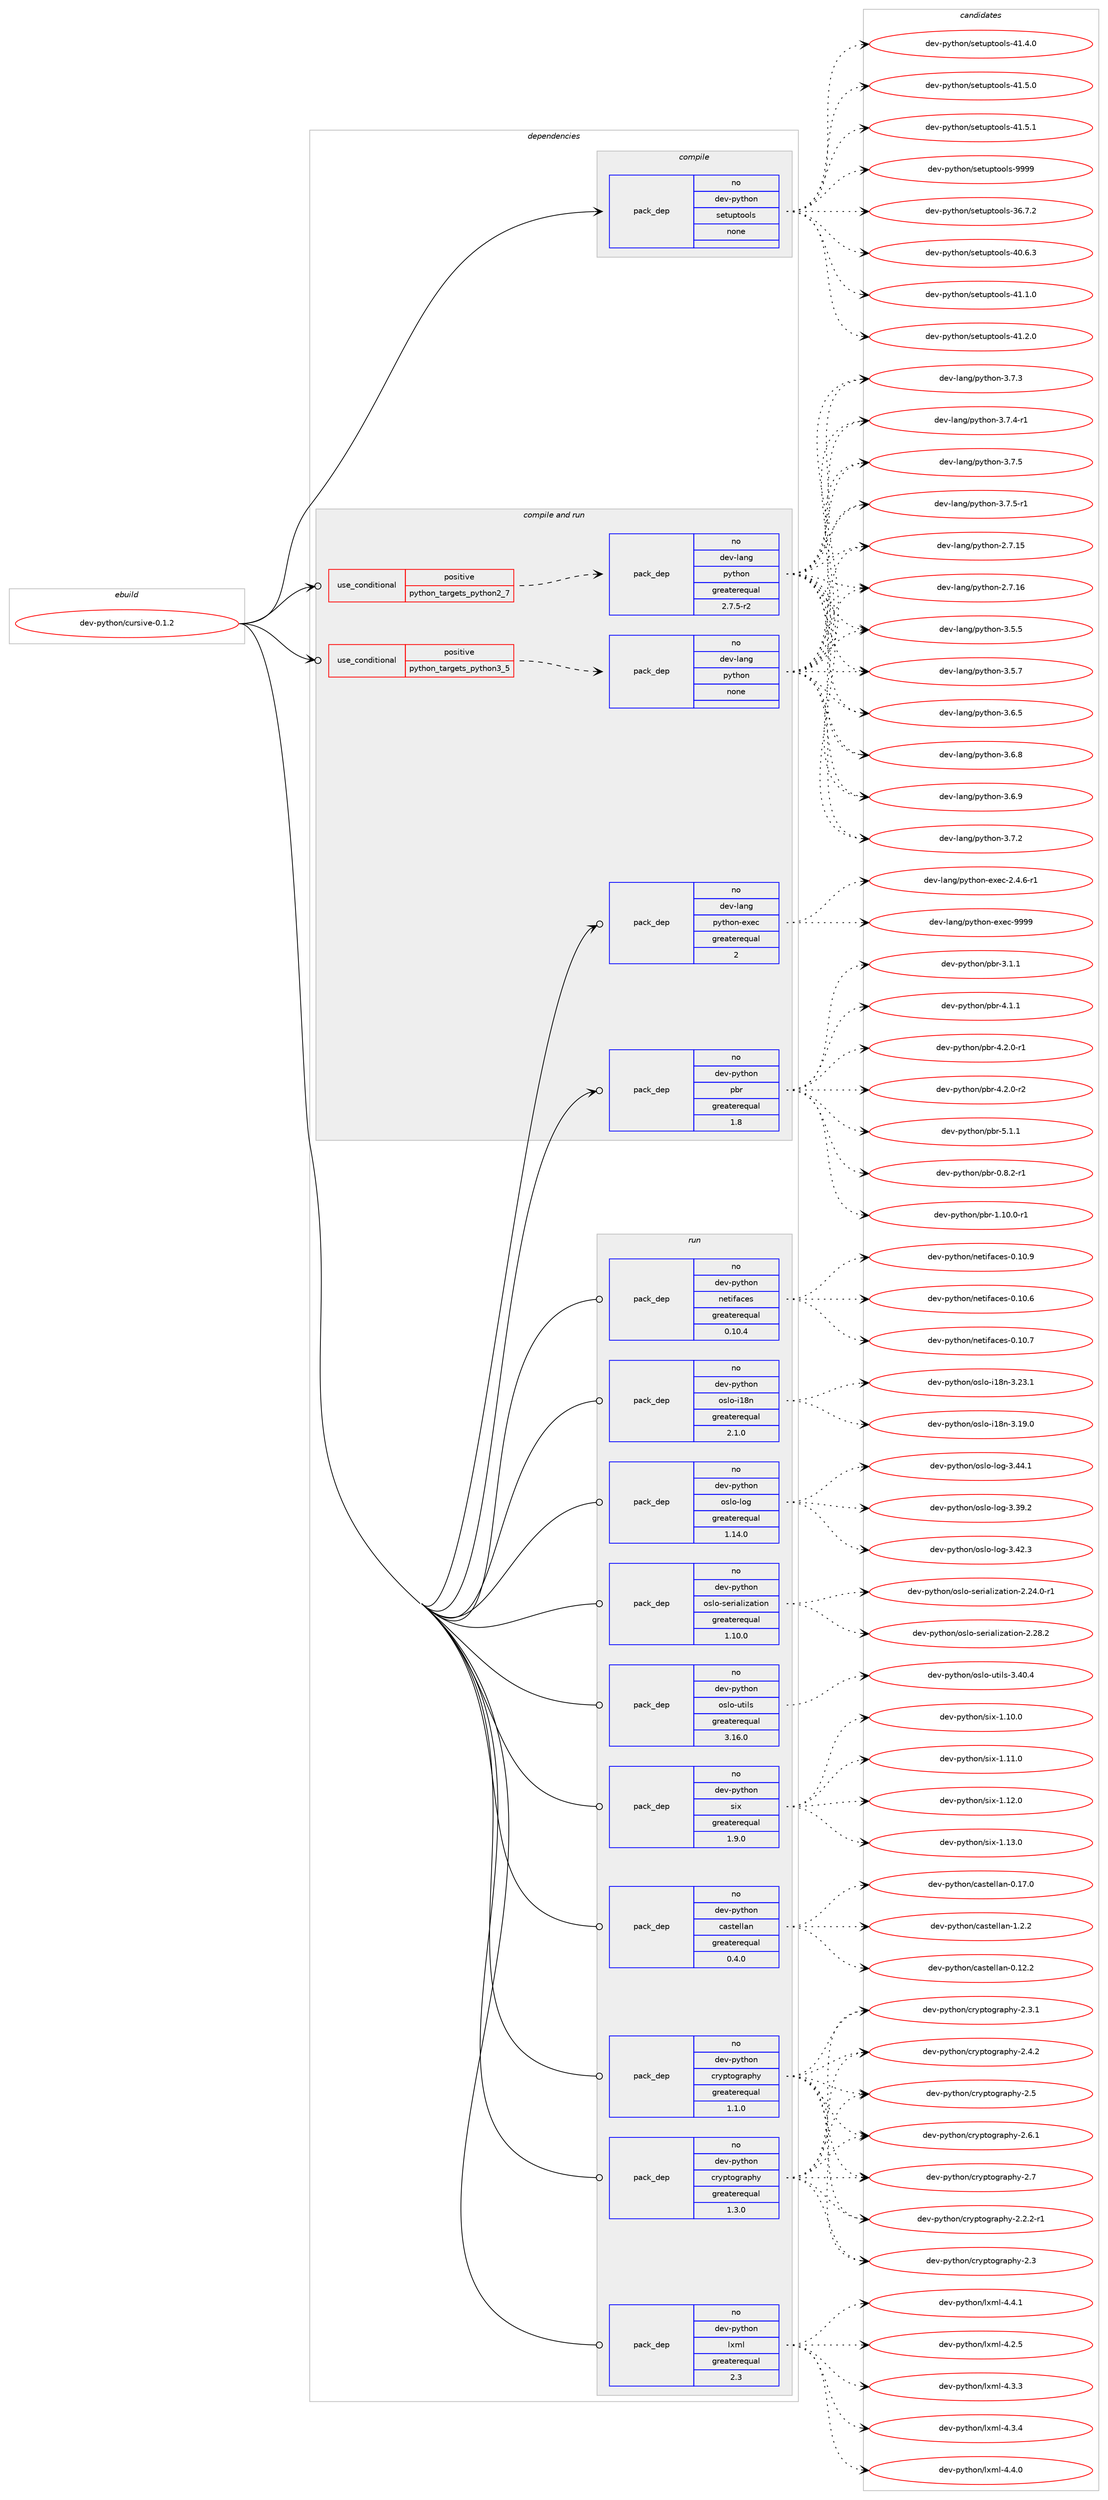 digraph prolog {

# *************
# Graph options
# *************

newrank=true;
concentrate=true;
compound=true;
graph [rankdir=LR,fontname=Helvetica,fontsize=10,ranksep=1.5];#, ranksep=2.5, nodesep=0.2];
edge  [arrowhead=vee];
node  [fontname=Helvetica,fontsize=10];

# **********
# The ebuild
# **********

subgraph cluster_leftcol {
color=gray;
rank=same;
label=<<i>ebuild</i>>;
id [label="dev-python/cursive-0.1.2", color=red, width=4, href="../dev-python/cursive-0.1.2.svg"];
}

# ****************
# The dependencies
# ****************

subgraph cluster_midcol {
color=gray;
label=<<i>dependencies</i>>;
subgraph cluster_compile {
fillcolor="#eeeeee";
style=filled;
label=<<i>compile</i>>;
subgraph pack450731 {
dependency600668 [label=<<TABLE BORDER="0" CELLBORDER="1" CELLSPACING="0" CELLPADDING="4" WIDTH="220"><TR><TD ROWSPAN="6" CELLPADDING="30">pack_dep</TD></TR><TR><TD WIDTH="110">no</TD></TR><TR><TD>dev-python</TD></TR><TR><TD>setuptools</TD></TR><TR><TD>none</TD></TR><TR><TD></TD></TR></TABLE>>, shape=none, color=blue];
}
id:e -> dependency600668:w [weight=20,style="solid",arrowhead="vee"];
}
subgraph cluster_compileandrun {
fillcolor="#eeeeee";
style=filled;
label=<<i>compile and run</i>>;
subgraph cond138144 {
dependency600669 [label=<<TABLE BORDER="0" CELLBORDER="1" CELLSPACING="0" CELLPADDING="4"><TR><TD ROWSPAN="3" CELLPADDING="10">use_conditional</TD></TR><TR><TD>positive</TD></TR><TR><TD>python_targets_python2_7</TD></TR></TABLE>>, shape=none, color=red];
subgraph pack450732 {
dependency600670 [label=<<TABLE BORDER="0" CELLBORDER="1" CELLSPACING="0" CELLPADDING="4" WIDTH="220"><TR><TD ROWSPAN="6" CELLPADDING="30">pack_dep</TD></TR><TR><TD WIDTH="110">no</TD></TR><TR><TD>dev-lang</TD></TR><TR><TD>python</TD></TR><TR><TD>greaterequal</TD></TR><TR><TD>2.7.5-r2</TD></TR></TABLE>>, shape=none, color=blue];
}
dependency600669:e -> dependency600670:w [weight=20,style="dashed",arrowhead="vee"];
}
id:e -> dependency600669:w [weight=20,style="solid",arrowhead="odotvee"];
subgraph cond138145 {
dependency600671 [label=<<TABLE BORDER="0" CELLBORDER="1" CELLSPACING="0" CELLPADDING="4"><TR><TD ROWSPAN="3" CELLPADDING="10">use_conditional</TD></TR><TR><TD>positive</TD></TR><TR><TD>python_targets_python3_5</TD></TR></TABLE>>, shape=none, color=red];
subgraph pack450733 {
dependency600672 [label=<<TABLE BORDER="0" CELLBORDER="1" CELLSPACING="0" CELLPADDING="4" WIDTH="220"><TR><TD ROWSPAN="6" CELLPADDING="30">pack_dep</TD></TR><TR><TD WIDTH="110">no</TD></TR><TR><TD>dev-lang</TD></TR><TR><TD>python</TD></TR><TR><TD>none</TD></TR><TR><TD></TD></TR></TABLE>>, shape=none, color=blue];
}
dependency600671:e -> dependency600672:w [weight=20,style="dashed",arrowhead="vee"];
}
id:e -> dependency600671:w [weight=20,style="solid",arrowhead="odotvee"];
subgraph pack450734 {
dependency600673 [label=<<TABLE BORDER="0" CELLBORDER="1" CELLSPACING="0" CELLPADDING="4" WIDTH="220"><TR><TD ROWSPAN="6" CELLPADDING="30">pack_dep</TD></TR><TR><TD WIDTH="110">no</TD></TR><TR><TD>dev-lang</TD></TR><TR><TD>python-exec</TD></TR><TR><TD>greaterequal</TD></TR><TR><TD>2</TD></TR></TABLE>>, shape=none, color=blue];
}
id:e -> dependency600673:w [weight=20,style="solid",arrowhead="odotvee"];
subgraph pack450735 {
dependency600674 [label=<<TABLE BORDER="0" CELLBORDER="1" CELLSPACING="0" CELLPADDING="4" WIDTH="220"><TR><TD ROWSPAN="6" CELLPADDING="30">pack_dep</TD></TR><TR><TD WIDTH="110">no</TD></TR><TR><TD>dev-python</TD></TR><TR><TD>pbr</TD></TR><TR><TD>greaterequal</TD></TR><TR><TD>1.8</TD></TR></TABLE>>, shape=none, color=blue];
}
id:e -> dependency600674:w [weight=20,style="solid",arrowhead="odotvee"];
}
subgraph cluster_run {
fillcolor="#eeeeee";
style=filled;
label=<<i>run</i>>;
subgraph pack450736 {
dependency600675 [label=<<TABLE BORDER="0" CELLBORDER="1" CELLSPACING="0" CELLPADDING="4" WIDTH="220"><TR><TD ROWSPAN="6" CELLPADDING="30">pack_dep</TD></TR><TR><TD WIDTH="110">no</TD></TR><TR><TD>dev-python</TD></TR><TR><TD>castellan</TD></TR><TR><TD>greaterequal</TD></TR><TR><TD>0.4.0</TD></TR></TABLE>>, shape=none, color=blue];
}
id:e -> dependency600675:w [weight=20,style="solid",arrowhead="odot"];
subgraph pack450737 {
dependency600676 [label=<<TABLE BORDER="0" CELLBORDER="1" CELLSPACING="0" CELLPADDING="4" WIDTH="220"><TR><TD ROWSPAN="6" CELLPADDING="30">pack_dep</TD></TR><TR><TD WIDTH="110">no</TD></TR><TR><TD>dev-python</TD></TR><TR><TD>cryptography</TD></TR><TR><TD>greaterequal</TD></TR><TR><TD>1.1.0</TD></TR></TABLE>>, shape=none, color=blue];
}
id:e -> dependency600676:w [weight=20,style="solid",arrowhead="odot"];
subgraph pack450738 {
dependency600677 [label=<<TABLE BORDER="0" CELLBORDER="1" CELLSPACING="0" CELLPADDING="4" WIDTH="220"><TR><TD ROWSPAN="6" CELLPADDING="30">pack_dep</TD></TR><TR><TD WIDTH="110">no</TD></TR><TR><TD>dev-python</TD></TR><TR><TD>cryptography</TD></TR><TR><TD>greaterequal</TD></TR><TR><TD>1.3.0</TD></TR></TABLE>>, shape=none, color=blue];
}
id:e -> dependency600677:w [weight=20,style="solid",arrowhead="odot"];
subgraph pack450739 {
dependency600678 [label=<<TABLE BORDER="0" CELLBORDER="1" CELLSPACING="0" CELLPADDING="4" WIDTH="220"><TR><TD ROWSPAN="6" CELLPADDING="30">pack_dep</TD></TR><TR><TD WIDTH="110">no</TD></TR><TR><TD>dev-python</TD></TR><TR><TD>lxml</TD></TR><TR><TD>greaterequal</TD></TR><TR><TD>2.3</TD></TR></TABLE>>, shape=none, color=blue];
}
id:e -> dependency600678:w [weight=20,style="solid",arrowhead="odot"];
subgraph pack450740 {
dependency600679 [label=<<TABLE BORDER="0" CELLBORDER="1" CELLSPACING="0" CELLPADDING="4" WIDTH="220"><TR><TD ROWSPAN="6" CELLPADDING="30">pack_dep</TD></TR><TR><TD WIDTH="110">no</TD></TR><TR><TD>dev-python</TD></TR><TR><TD>netifaces</TD></TR><TR><TD>greaterequal</TD></TR><TR><TD>0.10.4</TD></TR></TABLE>>, shape=none, color=blue];
}
id:e -> dependency600679:w [weight=20,style="solid",arrowhead="odot"];
subgraph pack450741 {
dependency600680 [label=<<TABLE BORDER="0" CELLBORDER="1" CELLSPACING="0" CELLPADDING="4" WIDTH="220"><TR><TD ROWSPAN="6" CELLPADDING="30">pack_dep</TD></TR><TR><TD WIDTH="110">no</TD></TR><TR><TD>dev-python</TD></TR><TR><TD>oslo-i18n</TD></TR><TR><TD>greaterequal</TD></TR><TR><TD>2.1.0</TD></TR></TABLE>>, shape=none, color=blue];
}
id:e -> dependency600680:w [weight=20,style="solid",arrowhead="odot"];
subgraph pack450742 {
dependency600681 [label=<<TABLE BORDER="0" CELLBORDER="1" CELLSPACING="0" CELLPADDING="4" WIDTH="220"><TR><TD ROWSPAN="6" CELLPADDING="30">pack_dep</TD></TR><TR><TD WIDTH="110">no</TD></TR><TR><TD>dev-python</TD></TR><TR><TD>oslo-log</TD></TR><TR><TD>greaterequal</TD></TR><TR><TD>1.14.0</TD></TR></TABLE>>, shape=none, color=blue];
}
id:e -> dependency600681:w [weight=20,style="solid",arrowhead="odot"];
subgraph pack450743 {
dependency600682 [label=<<TABLE BORDER="0" CELLBORDER="1" CELLSPACING="0" CELLPADDING="4" WIDTH="220"><TR><TD ROWSPAN="6" CELLPADDING="30">pack_dep</TD></TR><TR><TD WIDTH="110">no</TD></TR><TR><TD>dev-python</TD></TR><TR><TD>oslo-serialization</TD></TR><TR><TD>greaterequal</TD></TR><TR><TD>1.10.0</TD></TR></TABLE>>, shape=none, color=blue];
}
id:e -> dependency600682:w [weight=20,style="solid",arrowhead="odot"];
subgraph pack450744 {
dependency600683 [label=<<TABLE BORDER="0" CELLBORDER="1" CELLSPACING="0" CELLPADDING="4" WIDTH="220"><TR><TD ROWSPAN="6" CELLPADDING="30">pack_dep</TD></TR><TR><TD WIDTH="110">no</TD></TR><TR><TD>dev-python</TD></TR><TR><TD>oslo-utils</TD></TR><TR><TD>greaterequal</TD></TR><TR><TD>3.16.0</TD></TR></TABLE>>, shape=none, color=blue];
}
id:e -> dependency600683:w [weight=20,style="solid",arrowhead="odot"];
subgraph pack450745 {
dependency600684 [label=<<TABLE BORDER="0" CELLBORDER="1" CELLSPACING="0" CELLPADDING="4" WIDTH="220"><TR><TD ROWSPAN="6" CELLPADDING="30">pack_dep</TD></TR><TR><TD WIDTH="110">no</TD></TR><TR><TD>dev-python</TD></TR><TR><TD>six</TD></TR><TR><TD>greaterequal</TD></TR><TR><TD>1.9.0</TD></TR></TABLE>>, shape=none, color=blue];
}
id:e -> dependency600684:w [weight=20,style="solid",arrowhead="odot"];
}
}

# **************
# The candidates
# **************

subgraph cluster_choices {
rank=same;
color=gray;
label=<<i>candidates</i>>;

subgraph choice450731 {
color=black;
nodesep=1;
choice100101118451121211161041111104711510111611711211611111110811545515446554650 [label="dev-python/setuptools-36.7.2", color=red, width=4,href="../dev-python/setuptools-36.7.2.svg"];
choice100101118451121211161041111104711510111611711211611111110811545524846544651 [label="dev-python/setuptools-40.6.3", color=red, width=4,href="../dev-python/setuptools-40.6.3.svg"];
choice100101118451121211161041111104711510111611711211611111110811545524946494648 [label="dev-python/setuptools-41.1.0", color=red, width=4,href="../dev-python/setuptools-41.1.0.svg"];
choice100101118451121211161041111104711510111611711211611111110811545524946504648 [label="dev-python/setuptools-41.2.0", color=red, width=4,href="../dev-python/setuptools-41.2.0.svg"];
choice100101118451121211161041111104711510111611711211611111110811545524946524648 [label="dev-python/setuptools-41.4.0", color=red, width=4,href="../dev-python/setuptools-41.4.0.svg"];
choice100101118451121211161041111104711510111611711211611111110811545524946534648 [label="dev-python/setuptools-41.5.0", color=red, width=4,href="../dev-python/setuptools-41.5.0.svg"];
choice100101118451121211161041111104711510111611711211611111110811545524946534649 [label="dev-python/setuptools-41.5.1", color=red, width=4,href="../dev-python/setuptools-41.5.1.svg"];
choice10010111845112121116104111110471151011161171121161111111081154557575757 [label="dev-python/setuptools-9999", color=red, width=4,href="../dev-python/setuptools-9999.svg"];
dependency600668:e -> choice100101118451121211161041111104711510111611711211611111110811545515446554650:w [style=dotted,weight="100"];
dependency600668:e -> choice100101118451121211161041111104711510111611711211611111110811545524846544651:w [style=dotted,weight="100"];
dependency600668:e -> choice100101118451121211161041111104711510111611711211611111110811545524946494648:w [style=dotted,weight="100"];
dependency600668:e -> choice100101118451121211161041111104711510111611711211611111110811545524946504648:w [style=dotted,weight="100"];
dependency600668:e -> choice100101118451121211161041111104711510111611711211611111110811545524946524648:w [style=dotted,weight="100"];
dependency600668:e -> choice100101118451121211161041111104711510111611711211611111110811545524946534648:w [style=dotted,weight="100"];
dependency600668:e -> choice100101118451121211161041111104711510111611711211611111110811545524946534649:w [style=dotted,weight="100"];
dependency600668:e -> choice10010111845112121116104111110471151011161171121161111111081154557575757:w [style=dotted,weight="100"];
}
subgraph choice450732 {
color=black;
nodesep=1;
choice10010111845108971101034711212111610411111045504655464953 [label="dev-lang/python-2.7.15", color=red, width=4,href="../dev-lang/python-2.7.15.svg"];
choice10010111845108971101034711212111610411111045504655464954 [label="dev-lang/python-2.7.16", color=red, width=4,href="../dev-lang/python-2.7.16.svg"];
choice100101118451089711010347112121116104111110455146534653 [label="dev-lang/python-3.5.5", color=red, width=4,href="../dev-lang/python-3.5.5.svg"];
choice100101118451089711010347112121116104111110455146534655 [label="dev-lang/python-3.5.7", color=red, width=4,href="../dev-lang/python-3.5.7.svg"];
choice100101118451089711010347112121116104111110455146544653 [label="dev-lang/python-3.6.5", color=red, width=4,href="../dev-lang/python-3.6.5.svg"];
choice100101118451089711010347112121116104111110455146544656 [label="dev-lang/python-3.6.8", color=red, width=4,href="../dev-lang/python-3.6.8.svg"];
choice100101118451089711010347112121116104111110455146544657 [label="dev-lang/python-3.6.9", color=red, width=4,href="../dev-lang/python-3.6.9.svg"];
choice100101118451089711010347112121116104111110455146554650 [label="dev-lang/python-3.7.2", color=red, width=4,href="../dev-lang/python-3.7.2.svg"];
choice100101118451089711010347112121116104111110455146554651 [label="dev-lang/python-3.7.3", color=red, width=4,href="../dev-lang/python-3.7.3.svg"];
choice1001011184510897110103471121211161041111104551465546524511449 [label="dev-lang/python-3.7.4-r1", color=red, width=4,href="../dev-lang/python-3.7.4-r1.svg"];
choice100101118451089711010347112121116104111110455146554653 [label="dev-lang/python-3.7.5", color=red, width=4,href="../dev-lang/python-3.7.5.svg"];
choice1001011184510897110103471121211161041111104551465546534511449 [label="dev-lang/python-3.7.5-r1", color=red, width=4,href="../dev-lang/python-3.7.5-r1.svg"];
dependency600670:e -> choice10010111845108971101034711212111610411111045504655464953:w [style=dotted,weight="100"];
dependency600670:e -> choice10010111845108971101034711212111610411111045504655464954:w [style=dotted,weight="100"];
dependency600670:e -> choice100101118451089711010347112121116104111110455146534653:w [style=dotted,weight="100"];
dependency600670:e -> choice100101118451089711010347112121116104111110455146534655:w [style=dotted,weight="100"];
dependency600670:e -> choice100101118451089711010347112121116104111110455146544653:w [style=dotted,weight="100"];
dependency600670:e -> choice100101118451089711010347112121116104111110455146544656:w [style=dotted,weight="100"];
dependency600670:e -> choice100101118451089711010347112121116104111110455146544657:w [style=dotted,weight="100"];
dependency600670:e -> choice100101118451089711010347112121116104111110455146554650:w [style=dotted,weight="100"];
dependency600670:e -> choice100101118451089711010347112121116104111110455146554651:w [style=dotted,weight="100"];
dependency600670:e -> choice1001011184510897110103471121211161041111104551465546524511449:w [style=dotted,weight="100"];
dependency600670:e -> choice100101118451089711010347112121116104111110455146554653:w [style=dotted,weight="100"];
dependency600670:e -> choice1001011184510897110103471121211161041111104551465546534511449:w [style=dotted,weight="100"];
}
subgraph choice450733 {
color=black;
nodesep=1;
choice10010111845108971101034711212111610411111045504655464953 [label="dev-lang/python-2.7.15", color=red, width=4,href="../dev-lang/python-2.7.15.svg"];
choice10010111845108971101034711212111610411111045504655464954 [label="dev-lang/python-2.7.16", color=red, width=4,href="../dev-lang/python-2.7.16.svg"];
choice100101118451089711010347112121116104111110455146534653 [label="dev-lang/python-3.5.5", color=red, width=4,href="../dev-lang/python-3.5.5.svg"];
choice100101118451089711010347112121116104111110455146534655 [label="dev-lang/python-3.5.7", color=red, width=4,href="../dev-lang/python-3.5.7.svg"];
choice100101118451089711010347112121116104111110455146544653 [label="dev-lang/python-3.6.5", color=red, width=4,href="../dev-lang/python-3.6.5.svg"];
choice100101118451089711010347112121116104111110455146544656 [label="dev-lang/python-3.6.8", color=red, width=4,href="../dev-lang/python-3.6.8.svg"];
choice100101118451089711010347112121116104111110455146544657 [label="dev-lang/python-3.6.9", color=red, width=4,href="../dev-lang/python-3.6.9.svg"];
choice100101118451089711010347112121116104111110455146554650 [label="dev-lang/python-3.7.2", color=red, width=4,href="../dev-lang/python-3.7.2.svg"];
choice100101118451089711010347112121116104111110455146554651 [label="dev-lang/python-3.7.3", color=red, width=4,href="../dev-lang/python-3.7.3.svg"];
choice1001011184510897110103471121211161041111104551465546524511449 [label="dev-lang/python-3.7.4-r1", color=red, width=4,href="../dev-lang/python-3.7.4-r1.svg"];
choice100101118451089711010347112121116104111110455146554653 [label="dev-lang/python-3.7.5", color=red, width=4,href="../dev-lang/python-3.7.5.svg"];
choice1001011184510897110103471121211161041111104551465546534511449 [label="dev-lang/python-3.7.5-r1", color=red, width=4,href="../dev-lang/python-3.7.5-r1.svg"];
dependency600672:e -> choice10010111845108971101034711212111610411111045504655464953:w [style=dotted,weight="100"];
dependency600672:e -> choice10010111845108971101034711212111610411111045504655464954:w [style=dotted,weight="100"];
dependency600672:e -> choice100101118451089711010347112121116104111110455146534653:w [style=dotted,weight="100"];
dependency600672:e -> choice100101118451089711010347112121116104111110455146534655:w [style=dotted,weight="100"];
dependency600672:e -> choice100101118451089711010347112121116104111110455146544653:w [style=dotted,weight="100"];
dependency600672:e -> choice100101118451089711010347112121116104111110455146544656:w [style=dotted,weight="100"];
dependency600672:e -> choice100101118451089711010347112121116104111110455146544657:w [style=dotted,weight="100"];
dependency600672:e -> choice100101118451089711010347112121116104111110455146554650:w [style=dotted,weight="100"];
dependency600672:e -> choice100101118451089711010347112121116104111110455146554651:w [style=dotted,weight="100"];
dependency600672:e -> choice1001011184510897110103471121211161041111104551465546524511449:w [style=dotted,weight="100"];
dependency600672:e -> choice100101118451089711010347112121116104111110455146554653:w [style=dotted,weight="100"];
dependency600672:e -> choice1001011184510897110103471121211161041111104551465546534511449:w [style=dotted,weight="100"];
}
subgraph choice450734 {
color=black;
nodesep=1;
choice10010111845108971101034711212111610411111045101120101994550465246544511449 [label="dev-lang/python-exec-2.4.6-r1", color=red, width=4,href="../dev-lang/python-exec-2.4.6-r1.svg"];
choice10010111845108971101034711212111610411111045101120101994557575757 [label="dev-lang/python-exec-9999", color=red, width=4,href="../dev-lang/python-exec-9999.svg"];
dependency600673:e -> choice10010111845108971101034711212111610411111045101120101994550465246544511449:w [style=dotted,weight="100"];
dependency600673:e -> choice10010111845108971101034711212111610411111045101120101994557575757:w [style=dotted,weight="100"];
}
subgraph choice450735 {
color=black;
nodesep=1;
choice1001011184511212111610411111047112981144548465646504511449 [label="dev-python/pbr-0.8.2-r1", color=red, width=4,href="../dev-python/pbr-0.8.2-r1.svg"];
choice100101118451121211161041111104711298114454946494846484511449 [label="dev-python/pbr-1.10.0-r1", color=red, width=4,href="../dev-python/pbr-1.10.0-r1.svg"];
choice100101118451121211161041111104711298114455146494649 [label="dev-python/pbr-3.1.1", color=red, width=4,href="../dev-python/pbr-3.1.1.svg"];
choice100101118451121211161041111104711298114455246494649 [label="dev-python/pbr-4.1.1", color=red, width=4,href="../dev-python/pbr-4.1.1.svg"];
choice1001011184511212111610411111047112981144552465046484511449 [label="dev-python/pbr-4.2.0-r1", color=red, width=4,href="../dev-python/pbr-4.2.0-r1.svg"];
choice1001011184511212111610411111047112981144552465046484511450 [label="dev-python/pbr-4.2.0-r2", color=red, width=4,href="../dev-python/pbr-4.2.0-r2.svg"];
choice100101118451121211161041111104711298114455346494649 [label="dev-python/pbr-5.1.1", color=red, width=4,href="../dev-python/pbr-5.1.1.svg"];
dependency600674:e -> choice1001011184511212111610411111047112981144548465646504511449:w [style=dotted,weight="100"];
dependency600674:e -> choice100101118451121211161041111104711298114454946494846484511449:w [style=dotted,weight="100"];
dependency600674:e -> choice100101118451121211161041111104711298114455146494649:w [style=dotted,weight="100"];
dependency600674:e -> choice100101118451121211161041111104711298114455246494649:w [style=dotted,weight="100"];
dependency600674:e -> choice1001011184511212111610411111047112981144552465046484511449:w [style=dotted,weight="100"];
dependency600674:e -> choice1001011184511212111610411111047112981144552465046484511450:w [style=dotted,weight="100"];
dependency600674:e -> choice100101118451121211161041111104711298114455346494649:w [style=dotted,weight="100"];
}
subgraph choice450736 {
color=black;
nodesep=1;
choice100101118451121211161041111104799971151161011081089711045484649504650 [label="dev-python/castellan-0.12.2", color=red, width=4,href="../dev-python/castellan-0.12.2.svg"];
choice100101118451121211161041111104799971151161011081089711045484649554648 [label="dev-python/castellan-0.17.0", color=red, width=4,href="../dev-python/castellan-0.17.0.svg"];
choice1001011184511212111610411111047999711511610110810897110454946504650 [label="dev-python/castellan-1.2.2", color=red, width=4,href="../dev-python/castellan-1.2.2.svg"];
dependency600675:e -> choice100101118451121211161041111104799971151161011081089711045484649504650:w [style=dotted,weight="100"];
dependency600675:e -> choice100101118451121211161041111104799971151161011081089711045484649554648:w [style=dotted,weight="100"];
dependency600675:e -> choice1001011184511212111610411111047999711511610110810897110454946504650:w [style=dotted,weight="100"];
}
subgraph choice450737 {
color=black;
nodesep=1;
choice100101118451121211161041111104799114121112116111103114971121041214550465046504511449 [label="dev-python/cryptography-2.2.2-r1", color=red, width=4,href="../dev-python/cryptography-2.2.2-r1.svg"];
choice1001011184511212111610411111047991141211121161111031149711210412145504651 [label="dev-python/cryptography-2.3", color=red, width=4,href="../dev-python/cryptography-2.3.svg"];
choice10010111845112121116104111110479911412111211611110311497112104121455046514649 [label="dev-python/cryptography-2.3.1", color=red, width=4,href="../dev-python/cryptography-2.3.1.svg"];
choice10010111845112121116104111110479911412111211611110311497112104121455046524650 [label="dev-python/cryptography-2.4.2", color=red, width=4,href="../dev-python/cryptography-2.4.2.svg"];
choice1001011184511212111610411111047991141211121161111031149711210412145504653 [label="dev-python/cryptography-2.5", color=red, width=4,href="../dev-python/cryptography-2.5.svg"];
choice10010111845112121116104111110479911412111211611110311497112104121455046544649 [label="dev-python/cryptography-2.6.1", color=red, width=4,href="../dev-python/cryptography-2.6.1.svg"];
choice1001011184511212111610411111047991141211121161111031149711210412145504655 [label="dev-python/cryptography-2.7", color=red, width=4,href="../dev-python/cryptography-2.7.svg"];
dependency600676:e -> choice100101118451121211161041111104799114121112116111103114971121041214550465046504511449:w [style=dotted,weight="100"];
dependency600676:e -> choice1001011184511212111610411111047991141211121161111031149711210412145504651:w [style=dotted,weight="100"];
dependency600676:e -> choice10010111845112121116104111110479911412111211611110311497112104121455046514649:w [style=dotted,weight="100"];
dependency600676:e -> choice10010111845112121116104111110479911412111211611110311497112104121455046524650:w [style=dotted,weight="100"];
dependency600676:e -> choice1001011184511212111610411111047991141211121161111031149711210412145504653:w [style=dotted,weight="100"];
dependency600676:e -> choice10010111845112121116104111110479911412111211611110311497112104121455046544649:w [style=dotted,weight="100"];
dependency600676:e -> choice1001011184511212111610411111047991141211121161111031149711210412145504655:w [style=dotted,weight="100"];
}
subgraph choice450738 {
color=black;
nodesep=1;
choice100101118451121211161041111104799114121112116111103114971121041214550465046504511449 [label="dev-python/cryptography-2.2.2-r1", color=red, width=4,href="../dev-python/cryptography-2.2.2-r1.svg"];
choice1001011184511212111610411111047991141211121161111031149711210412145504651 [label="dev-python/cryptography-2.3", color=red, width=4,href="../dev-python/cryptography-2.3.svg"];
choice10010111845112121116104111110479911412111211611110311497112104121455046514649 [label="dev-python/cryptography-2.3.1", color=red, width=4,href="../dev-python/cryptography-2.3.1.svg"];
choice10010111845112121116104111110479911412111211611110311497112104121455046524650 [label="dev-python/cryptography-2.4.2", color=red, width=4,href="../dev-python/cryptography-2.4.2.svg"];
choice1001011184511212111610411111047991141211121161111031149711210412145504653 [label="dev-python/cryptography-2.5", color=red, width=4,href="../dev-python/cryptography-2.5.svg"];
choice10010111845112121116104111110479911412111211611110311497112104121455046544649 [label="dev-python/cryptography-2.6.1", color=red, width=4,href="../dev-python/cryptography-2.6.1.svg"];
choice1001011184511212111610411111047991141211121161111031149711210412145504655 [label="dev-python/cryptography-2.7", color=red, width=4,href="../dev-python/cryptography-2.7.svg"];
dependency600677:e -> choice100101118451121211161041111104799114121112116111103114971121041214550465046504511449:w [style=dotted,weight="100"];
dependency600677:e -> choice1001011184511212111610411111047991141211121161111031149711210412145504651:w [style=dotted,weight="100"];
dependency600677:e -> choice10010111845112121116104111110479911412111211611110311497112104121455046514649:w [style=dotted,weight="100"];
dependency600677:e -> choice10010111845112121116104111110479911412111211611110311497112104121455046524650:w [style=dotted,weight="100"];
dependency600677:e -> choice1001011184511212111610411111047991141211121161111031149711210412145504653:w [style=dotted,weight="100"];
dependency600677:e -> choice10010111845112121116104111110479911412111211611110311497112104121455046544649:w [style=dotted,weight="100"];
dependency600677:e -> choice1001011184511212111610411111047991141211121161111031149711210412145504655:w [style=dotted,weight="100"];
}
subgraph choice450739 {
color=black;
nodesep=1;
choice1001011184511212111610411111047108120109108455246504653 [label="dev-python/lxml-4.2.5", color=red, width=4,href="../dev-python/lxml-4.2.5.svg"];
choice1001011184511212111610411111047108120109108455246514651 [label="dev-python/lxml-4.3.3", color=red, width=4,href="../dev-python/lxml-4.3.3.svg"];
choice1001011184511212111610411111047108120109108455246514652 [label="dev-python/lxml-4.3.4", color=red, width=4,href="../dev-python/lxml-4.3.4.svg"];
choice1001011184511212111610411111047108120109108455246524648 [label="dev-python/lxml-4.4.0", color=red, width=4,href="../dev-python/lxml-4.4.0.svg"];
choice1001011184511212111610411111047108120109108455246524649 [label="dev-python/lxml-4.4.1", color=red, width=4,href="../dev-python/lxml-4.4.1.svg"];
dependency600678:e -> choice1001011184511212111610411111047108120109108455246504653:w [style=dotted,weight="100"];
dependency600678:e -> choice1001011184511212111610411111047108120109108455246514651:w [style=dotted,weight="100"];
dependency600678:e -> choice1001011184511212111610411111047108120109108455246514652:w [style=dotted,weight="100"];
dependency600678:e -> choice1001011184511212111610411111047108120109108455246524648:w [style=dotted,weight="100"];
dependency600678:e -> choice1001011184511212111610411111047108120109108455246524649:w [style=dotted,weight="100"];
}
subgraph choice450740 {
color=black;
nodesep=1;
choice1001011184511212111610411111047110101116105102979910111545484649484654 [label="dev-python/netifaces-0.10.6", color=red, width=4,href="../dev-python/netifaces-0.10.6.svg"];
choice1001011184511212111610411111047110101116105102979910111545484649484655 [label="dev-python/netifaces-0.10.7", color=red, width=4,href="../dev-python/netifaces-0.10.7.svg"];
choice1001011184511212111610411111047110101116105102979910111545484649484657 [label="dev-python/netifaces-0.10.9", color=red, width=4,href="../dev-python/netifaces-0.10.9.svg"];
dependency600679:e -> choice1001011184511212111610411111047110101116105102979910111545484649484654:w [style=dotted,weight="100"];
dependency600679:e -> choice1001011184511212111610411111047110101116105102979910111545484649484655:w [style=dotted,weight="100"];
dependency600679:e -> choice1001011184511212111610411111047110101116105102979910111545484649484657:w [style=dotted,weight="100"];
}
subgraph choice450741 {
color=black;
nodesep=1;
choice100101118451121211161041111104711111510811145105495611045514649574648 [label="dev-python/oslo-i18n-3.19.0", color=red, width=4,href="../dev-python/oslo-i18n-3.19.0.svg"];
choice100101118451121211161041111104711111510811145105495611045514650514649 [label="dev-python/oslo-i18n-3.23.1", color=red, width=4,href="../dev-python/oslo-i18n-3.23.1.svg"];
dependency600680:e -> choice100101118451121211161041111104711111510811145105495611045514649574648:w [style=dotted,weight="100"];
dependency600680:e -> choice100101118451121211161041111104711111510811145105495611045514650514649:w [style=dotted,weight="100"];
}
subgraph choice450742 {
color=black;
nodesep=1;
choice10010111845112121116104111110471111151081114510811110345514651574650 [label="dev-python/oslo-log-3.39.2", color=red, width=4,href="../dev-python/oslo-log-3.39.2.svg"];
choice10010111845112121116104111110471111151081114510811110345514652504651 [label="dev-python/oslo-log-3.42.3", color=red, width=4,href="../dev-python/oslo-log-3.42.3.svg"];
choice10010111845112121116104111110471111151081114510811110345514652524649 [label="dev-python/oslo-log-3.44.1", color=red, width=4,href="../dev-python/oslo-log-3.44.1.svg"];
dependency600681:e -> choice10010111845112121116104111110471111151081114510811110345514651574650:w [style=dotted,weight="100"];
dependency600681:e -> choice10010111845112121116104111110471111151081114510811110345514652504651:w [style=dotted,weight="100"];
dependency600681:e -> choice10010111845112121116104111110471111151081114510811110345514652524649:w [style=dotted,weight="100"];
}
subgraph choice450743 {
color=black;
nodesep=1;
choice1001011184511212111610411111047111115108111451151011141059710810512297116105111110455046505246484511449 [label="dev-python/oslo-serialization-2.24.0-r1", color=red, width=4,href="../dev-python/oslo-serialization-2.24.0-r1.svg"];
choice100101118451121211161041111104711111510811145115101114105971081051229711610511111045504650564650 [label="dev-python/oslo-serialization-2.28.2", color=red, width=4,href="../dev-python/oslo-serialization-2.28.2.svg"];
dependency600682:e -> choice1001011184511212111610411111047111115108111451151011141059710810512297116105111110455046505246484511449:w [style=dotted,weight="100"];
dependency600682:e -> choice100101118451121211161041111104711111510811145115101114105971081051229711610511111045504650564650:w [style=dotted,weight="100"];
}
subgraph choice450744 {
color=black;
nodesep=1;
choice10010111845112121116104111110471111151081114511711610510811545514652484652 [label="dev-python/oslo-utils-3.40.4", color=red, width=4,href="../dev-python/oslo-utils-3.40.4.svg"];
dependency600683:e -> choice10010111845112121116104111110471111151081114511711610510811545514652484652:w [style=dotted,weight="100"];
}
subgraph choice450745 {
color=black;
nodesep=1;
choice100101118451121211161041111104711510512045494649484648 [label="dev-python/six-1.10.0", color=red, width=4,href="../dev-python/six-1.10.0.svg"];
choice100101118451121211161041111104711510512045494649494648 [label="dev-python/six-1.11.0", color=red, width=4,href="../dev-python/six-1.11.0.svg"];
choice100101118451121211161041111104711510512045494649504648 [label="dev-python/six-1.12.0", color=red, width=4,href="../dev-python/six-1.12.0.svg"];
choice100101118451121211161041111104711510512045494649514648 [label="dev-python/six-1.13.0", color=red, width=4,href="../dev-python/six-1.13.0.svg"];
dependency600684:e -> choice100101118451121211161041111104711510512045494649484648:w [style=dotted,weight="100"];
dependency600684:e -> choice100101118451121211161041111104711510512045494649494648:w [style=dotted,weight="100"];
dependency600684:e -> choice100101118451121211161041111104711510512045494649504648:w [style=dotted,weight="100"];
dependency600684:e -> choice100101118451121211161041111104711510512045494649514648:w [style=dotted,weight="100"];
}
}

}
